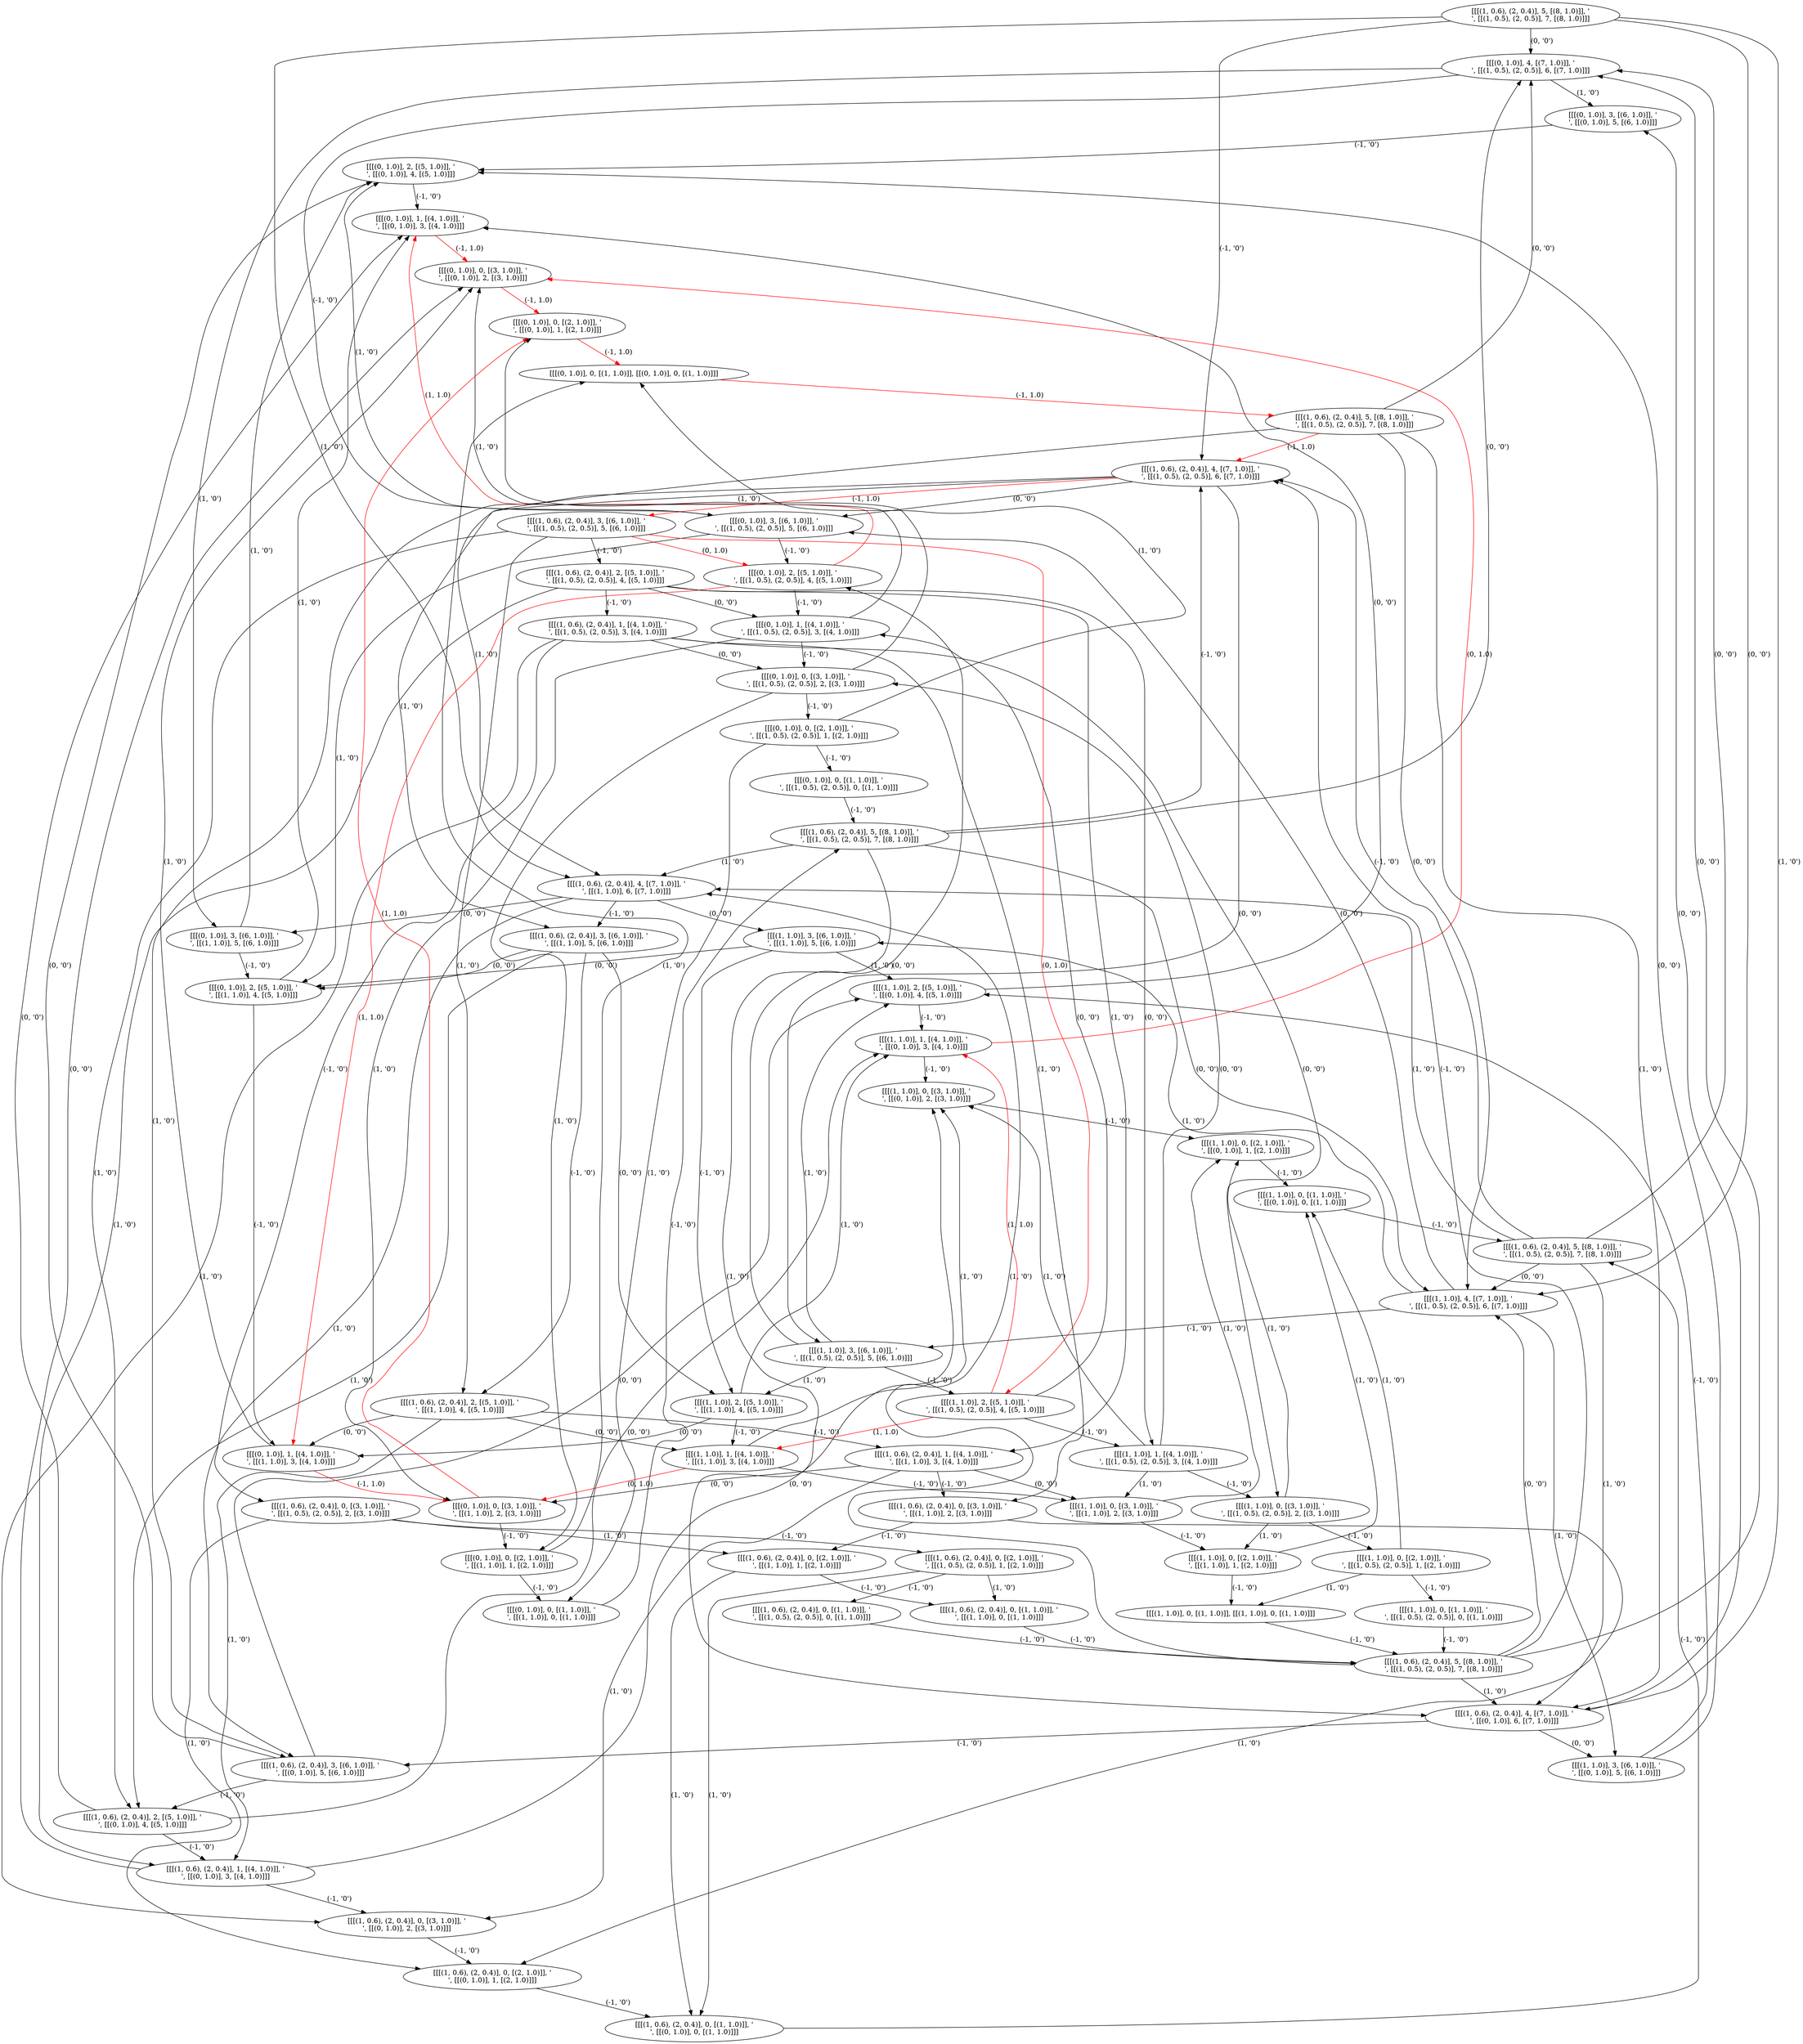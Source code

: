 strict digraph "" {
	node [label="\N"];
	1	[config="([[[(1, Fraction(3, 5)), (2, Fraction(2, 5))], 5, [(8, Fraction(1, 1))]], [[(1, Fraction(1, 2)), (2, Fraction(1, 2))], 7, [(8, Fraction(\
1, 1))]]], [0])",
		label="[[[(1, 0.6), (2, 0.4)], 5, [(8, 1.0)]], '\n', [[(1, 0.5), (2, 0.5)], 7, [(8, 1.0)]]]"];
	2	[config="([[[(0, Fraction(1, 1))], 4, [(7, Fraction(1, 1))]], [[(1, Fraction(1, 2)), (2, Fraction(1, 2))], 6, [(7, Fraction(1, 1))]]], [0, \
0])",
		label="[[[(0, 1.0)], 4, [(7, 1.0)]], '\n', [[(1, 0.5), (2, 0.5)], 6, [(7, 1.0)]]]"];
	1 -> 2	[label="(0, '0')"];
	3	[config="([[[(1, Fraction(1, 1))], 4, [(7, Fraction(1, 1))]], [[(1, Fraction(1, 2)), (2, Fraction(1, 2))], 6, [(7, Fraction(1, 1))]]], [0, \
0])",
		label="[[[(1, 1.0)], 4, [(7, 1.0)]], '\n', [[(1, 0.5), (2, 0.5)], 6, [(7, 1.0)]]]"];
	1 -> 3	[label="(0, '0')"];
	4	[config="([[[(1, Fraction(3, 5)), (2, Fraction(2, 5))], 4, [(7, Fraction(1, 1))]], [[(0, Fraction(1, 1))], 6, [(7, Fraction(1, 1))]]], [0, \
0])",
		label="[[[(1, 0.6), (2, 0.4)], 4, [(7, 1.0)]], '\n', [[(0, 1.0)], 6, [(7, 1.0)]]]"];
	1 -> 4	[label="(1, '0')"];
	5	[config="([[[(1, Fraction(3, 5)), (2, Fraction(2, 5))], 4, [(7, Fraction(1, 1))]], [[(1, Fraction(1, 1))], 6, [(7, Fraction(1, 1))]]], [0, \
0])",
		label="[[[(1, 0.6), (2, 0.4)], 4, [(7, 1.0)]], '\n', [[(1, 1.0)], 6, [(7, 1.0)]]]"];
	1 -> 5	[label="(1, '0')"];
	6	[config="([[[(1, Fraction(3, 5)), (2, Fraction(2, 5))], 4, [(7, Fraction(1, 1))]], [[(1, Fraction(1, 2)), (2, Fraction(1, 2))], 6, [(7, Fraction(\
1, 1))]]], [0, 0])",
		label="[[[(1, 0.6), (2, 0.4)], 4, [(7, 1.0)]], '\n', [[(1, 0.5), (2, 0.5)], 6, [(7, 1.0)]]]"];
	1 -> 6	[label="(-1, '0')"];
	7	[config="([[[(0, Fraction(1, 1))], 3, [(6, Fraction(1, 1))]], [[(0, Fraction(1, 1))], 5, [(6, Fraction(1, 1))]]], [0, 0])",
		label="[[[(0, 1.0)], 3, [(6, 1.0)]], '\n', [[(0, 1.0)], 5, [(6, 1.0)]]]"];
	2 -> 7	[label="(1, '0')"];
	8	[config="([[[(0, Fraction(1, 1))], 3, [(6, Fraction(1, 1))]], [[(1, Fraction(1, 1))], 5, [(6, Fraction(1, 1))]]], [0, 0])",
		label="[[[(0, 1.0)], 3, [(6, 1.0)]], '\n', [[(1, 1.0)], 5, [(6, 1.0)]]]"];
	2 -> 8	[label="(1, '0')"];
	9	[config="([[[(0, Fraction(1, 1))], 3, [(6, Fraction(1, 1))]], [[(1, Fraction(1, 2)), (2, Fraction(1, 2))], 5, [(6, Fraction(1, 1))]]], [0, \
0])",
		label="[[[(0, 1.0)], 3, [(6, 1.0)]], '\n', [[(1, 0.5), (2, 0.5)], 5, [(6, 1.0)]]]"];
	2 -> 9	[label="(-1, '0')"];
	3 -> 9	[label="(0, '0')"];
	10	[config="([[[(1, Fraction(1, 1))], 3, [(6, Fraction(1, 1))]], [[(0, Fraction(1, 1))], 5, [(6, Fraction(1, 1))]]], [0, 0])",
		label="[[[(1, 1.0)], 3, [(6, 1.0)]], '\n', [[(0, 1.0)], 5, [(6, 1.0)]]]"];
	3 -> 10	[label="(1, '0')"];
	11	[config="([[[(1, Fraction(1, 1))], 3, [(6, Fraction(1, 1))]], [[(1, Fraction(1, 1))], 5, [(6, Fraction(1, 1))]]], [0, 0])",
		label="[[[(1, 1.0)], 3, [(6, 1.0)]], '\n', [[(1, 1.0)], 5, [(6, 1.0)]]]"];
	3 -> 11	[label="(1, '0')"];
	12	[config="([[[(1, Fraction(1, 1))], 3, [(6, Fraction(1, 1))]], [[(1, Fraction(1, 2)), (2, Fraction(1, 2))], 5, [(6, Fraction(1, 1))]]], [0, \
0])",
		label="[[[(1, 1.0)], 3, [(6, 1.0)]], '\n', [[(1, 0.5), (2, 0.5)], 5, [(6, 1.0)]]]"];
	3 -> 12	[label="(-1, '0')"];
	4 -> 7	[label="(0, '0')"];
	4 -> 10	[label="(0, '0')"];
	13	[config="([[[(1, Fraction(3, 5)), (2, Fraction(2, 5))], 3, [(6, Fraction(1, 1))]], [[(0, Fraction(1, 1))], 5, [(6, Fraction(1, 1))]]], [0, \
0])",
		label="[[[(1, 0.6), (2, 0.4)], 3, [(6, 1.0)]], '\n', [[(0, 1.0)], 5, [(6, 1.0)]]]"];
	4 -> 13	[label="(-1, '0')"];
	5 -> 8	[label="(0, '0')"];
	5 -> 11	[label="(0, '0')"];
	5 -> 13	[label="(1, '0')"];
	14	[config="([[[(1, Fraction(3, 5)), (2, Fraction(2, 5))], 3, [(6, Fraction(1, 1))]], [[(1, Fraction(1, 1))], 5, [(6, Fraction(1, 1))]]], [0, \
0])",
		label="[[[(1, 0.6), (2, 0.4)], 3, [(6, 1.0)]], '\n', [[(1, 1.0)], 5, [(6, 1.0)]]]"];
	5 -> 14	[label="(-1, '0')"];
	6 -> 9	[label="(0, '0')"];
	6 -> 12	[label="(0, '0')"];
	6 -> 13	[label="(1, '0')"];
	6 -> 14	[label="(1, '0')"];
	15	[config="([[[(1, Fraction(3, 5)), (2, Fraction(2, 5))], 3, [(6, Fraction(1, 1))]], [[(1, Fraction(1, 2)), (2, Fraction(1, 2))], 5, [(6, Fraction(\
1, 1))]]], [0, 0])",
		label="[[[(1, 0.6), (2, 0.4)], 3, [(6, 1.0)]], '\n', [[(1, 0.5), (2, 0.5)], 5, [(6, 1.0)]]]"];
	6 -> 15	[color=red,
		label="(-1, 1.0)"];
	16	[config="([[[(0, Fraction(1, 1))], 2, [(5, Fraction(1, 1))]], [[(0, Fraction(1, 1))], 4, [(5, Fraction(1, 1))]]], [0, 0])",
		label="[[[(0, 1.0)], 2, [(5, 1.0)]], '\n', [[(0, 1.0)], 4, [(5, 1.0)]]]"];
	7 -> 16	[label="(-1, '0')"];
	8 -> 16	[label="(1, '0')"];
	17	[config="([[[(0, Fraction(1, 1))], 2, [(5, Fraction(1, 1))]], [[(1, Fraction(1, 1))], 4, [(5, Fraction(1, 1))]]], [0, 0])",
		label="[[[(0, 1.0)], 2, [(5, 1.0)]], '\n', [[(1, 1.0)], 4, [(5, 1.0)]]]"];
	8 -> 17	[label="(-1, '0')"];
	9 -> 16	[label="(1, '0')"];
	9 -> 17	[label="(1, '0')"];
	18	[config="([[[(0, Fraction(1, 1))], 2, [(5, Fraction(1, 1))]], [[(1, Fraction(1, 2)), (2, Fraction(1, 2))], 4, [(5, Fraction(1, 1))]]], [0, \
0])",
		label="[[[(0, 1.0)], 2, [(5, 1.0)]], '\n', [[(1, 0.5), (2, 0.5)], 4, [(5, 1.0)]]]"];
	9 -> 18	[label="(-1, '0')"];
	10 -> 16	[label="(0, '0')"];
	19	[config="([[[(1, Fraction(1, 1))], 2, [(5, Fraction(1, 1))]], [[(0, Fraction(1, 1))], 4, [(5, Fraction(1, 1))]]], [0, 0])",
		label="[[[(1, 1.0)], 2, [(5, 1.0)]], '\n', [[(0, 1.0)], 4, [(5, 1.0)]]]"];
	10 -> 19	[label="(-1, '0')"];
	11 -> 17	[label="(0, '0')"];
	11 -> 19	[label="(1, '0')"];
	20	[config="([[[(1, Fraction(1, 1))], 2, [(5, Fraction(1, 1))]], [[(1, Fraction(1, 1))], 4, [(5, Fraction(1, 1))]]], [0, 0])",
		label="[[[(1, 1.0)], 2, [(5, 1.0)]], '\n', [[(1, 1.0)], 4, [(5, 1.0)]]]"];
	11 -> 20	[label="(-1, '0')"];
	12 -> 18	[label="(0, '0')"];
	12 -> 19	[label="(1, '0')"];
	12 -> 20	[label="(1, '0')"];
	21	[config="([[[(1, Fraction(1, 1))], 2, [(5, Fraction(1, 1))]], [[(1, Fraction(1, 2)), (2, Fraction(1, 2))], 4, [(5, Fraction(1, 1))]]], [0, \
0])",
		label="[[[(1, 1.0)], 2, [(5, 1.0)]], '\n', [[(1, 0.5), (2, 0.5)], 4, [(5, 1.0)]]]"];
	12 -> 21	[label="(-1, '0')"];
	13 -> 16	[label="(0, '0')"];
	13 -> 19	[label="(0, '0')"];
	22	[config="([[[(1, Fraction(3, 5)), (2, Fraction(2, 5))], 2, [(5, Fraction(1, 1))]], [[(0, Fraction(1, 1))], 4, [(5, Fraction(1, 1))]]], [0, \
0])",
		label="[[[(1, 0.6), (2, 0.4)], 2, [(5, 1.0)]], '\n', [[(0, 1.0)], 4, [(5, 1.0)]]]"];
	13 -> 22	[label="(-1, '0')"];
	14 -> 17	[label="(0, '0')"];
	14 -> 20	[label="(0, '0')"];
	14 -> 22	[label="(1, '0')"];
	23	[config="([[[(1, Fraction(3, 5)), (2, Fraction(2, 5))], 2, [(5, Fraction(1, 1))]], [[(1, Fraction(1, 1))], 4, [(5, Fraction(1, 1))]]], [0, \
0])",
		label="[[[(1, 0.6), (2, 0.4)], 2, [(5, 1.0)]], '\n', [[(1, 1.0)], 4, [(5, 1.0)]]]"];
	14 -> 23	[label="(-1, '0')"];
	15 -> 18	[color=red,
		label="(0, 1.0)"];
	15 -> 21	[color=red,
		label="(0, 1.0)"];
	15 -> 22	[label="(1, '0')"];
	15 -> 23	[label="(1, '0')"];
	24	[config="([[[(1, Fraction(3, 5)), (2, Fraction(2, 5))], 2, [(5, Fraction(1, 1))]], [[(1, Fraction(1, 2)), (2, Fraction(1, 2))], 4, [(5, Fraction(\
1, 1))]]], [0, 0])",
		label="[[[(1, 0.6), (2, 0.4)], 2, [(5, 1.0)]], '\n', [[(1, 0.5), (2, 0.5)], 4, [(5, 1.0)]]]"];
	15 -> 24	[label="(-1, '0')"];
	25	[config="([[[(0, Fraction(1, 1))], 1, [(4, Fraction(1, 1))]], [[(0, Fraction(1, 1))], 3, [(4, Fraction(1, 1))]]], [0, 0])",
		label="[[[(0, 1.0)], 1, [(4, 1.0)]], '\n', [[(0, 1.0)], 3, [(4, 1.0)]]]"];
	16 -> 25	[label="(-1, '0')"];
	17 -> 25	[label="(1, '0')"];
	26	[config="([[[(0, Fraction(1, 1))], 1, [(4, Fraction(1, 1))]], [[(1, Fraction(1, 1))], 3, [(4, Fraction(1, 1))]]], [0, 0])",
		label="[[[(0, 1.0)], 1, [(4, 1.0)]], '\n', [[(1, 1.0)], 3, [(4, 1.0)]]]"];
	17 -> 26	[label="(-1, '0')"];
	18 -> 25	[color=red,
		label="(1, 1.0)"];
	18 -> 26	[color=red,
		label="(1, 1.0)"];
	27	[config="([[[(0, Fraction(1, 1))], 1, [(4, Fraction(1, 1))]], [[(1, Fraction(1, 2)), (2, Fraction(1, 2))], 3, [(4, Fraction(1, 1))]]], [0, \
0])",
		label="[[[(0, 1.0)], 1, [(4, 1.0)]], '\n', [[(1, 0.5), (2, 0.5)], 3, [(4, 1.0)]]]"];
	18 -> 27	[label="(-1, '0')"];
	19 -> 25	[label="(0, '0')"];
	28	[config="([[[(1, Fraction(1, 1))], 1, [(4, Fraction(1, 1))]], [[(0, Fraction(1, 1))], 3, [(4, Fraction(1, 1))]]], [0, 0])",
		label="[[[(1, 1.0)], 1, [(4, 1.0)]], '\n', [[(0, 1.0)], 3, [(4, 1.0)]]]"];
	19 -> 28	[label="(-1, '0')"];
	20 -> 26	[label="(0, '0')"];
	20 -> 28	[label="(1, '0')"];
	29	[config="([[[(1, Fraction(1, 1))], 1, [(4, Fraction(1, 1))]], [[(1, Fraction(1, 1))], 3, [(4, Fraction(1, 1))]]], [0, 0])",
		label="[[[(1, 1.0)], 1, [(4, 1.0)]], '\n', [[(1, 1.0)], 3, [(4, 1.0)]]]"];
	20 -> 29	[label="(-1, '0')"];
	21 -> 27	[label="(0, '0')"];
	21 -> 28	[color=red,
		label="(1, 1.0)"];
	21 -> 29	[color=red,
		label="(1, 1.0)"];
	30	[config="([[[(1, Fraction(1, 1))], 1, [(4, Fraction(1, 1))]], [[(1, Fraction(1, 2)), (2, Fraction(1, 2))], 3, [(4, Fraction(1, 1))]]], [0, \
0])",
		label="[[[(1, 1.0)], 1, [(4, 1.0)]], '\n', [[(1, 0.5), (2, 0.5)], 3, [(4, 1.0)]]]"];
	21 -> 30	[label="(-1, '0')"];
	22 -> 25	[label="(0, '0')"];
	22 -> 28	[label="(0, '0')"];
	31	[config="([[[(1, Fraction(3, 5)), (2, Fraction(2, 5))], 1, [(4, Fraction(1, 1))]], [[(0, Fraction(1, 1))], 3, [(4, Fraction(1, 1))]]], [0, \
0])",
		label="[[[(1, 0.6), (2, 0.4)], 1, [(4, 1.0)]], '\n', [[(0, 1.0)], 3, [(4, 1.0)]]]"];
	22 -> 31	[label="(-1, '0')"];
	23 -> 26	[label="(0, '0')"];
	23 -> 29	[label="(0, '0')"];
	23 -> 31	[label="(1, '0')"];
	32	[config="([[[(1, Fraction(3, 5)), (2, Fraction(2, 5))], 1, [(4, Fraction(1, 1))]], [[(1, Fraction(1, 1))], 3, [(4, Fraction(1, 1))]]], [0, \
0])",
		label="[[[(1, 0.6), (2, 0.4)], 1, [(4, 1.0)]], '\n', [[(1, 1.0)], 3, [(4, 1.0)]]]"];
	23 -> 32	[label="(-1, '0')"];
	24 -> 27	[label="(0, '0')"];
	24 -> 30	[label="(0, '0')"];
	24 -> 31	[label="(1, '0')"];
	24 -> 32	[label="(1, '0')"];
	33	[config="([[[(1, Fraction(3, 5)), (2, Fraction(2, 5))], 1, [(4, Fraction(1, 1))]], [[(1, Fraction(1, 2)), (2, Fraction(1, 2))], 3, [(4, Fraction(\
1, 1))]]], [0, 0])",
		label="[[[(1, 0.6), (2, 0.4)], 1, [(4, 1.0)]], '\n', [[(1, 0.5), (2, 0.5)], 3, [(4, 1.0)]]]"];
	24 -> 33	[label="(-1, '0')"];
	34	[config="([[[(0, Fraction(1, 1))], 0, [(3, Fraction(1, 1))]], [[(0, Fraction(1, 1))], 2, [(3, Fraction(1, 1))]]], [0, 0])",
		label="[[[(0, 1.0)], 0, [(3, 1.0)]], '\n', [[(0, 1.0)], 2, [(3, 1.0)]]]"];
	25 -> 34	[color=red,
		label="(-1, 1.0)"];
	26 -> 34	[label="(1, '0')"];
	35	[config="([[[(0, Fraction(1, 1))], 0, [(3, Fraction(1, 1))]], [[(1, Fraction(1, 1))], 2, [(3, Fraction(1, 1))]]], [0, 0])",
		label="[[[(0, 1.0)], 0, [(3, 1.0)]], '\n', [[(1, 1.0)], 2, [(3, 1.0)]]]"];
	26 -> 35	[color=red,
		label="(-1, 1.0)"];
	27 -> 34	[label="(1, '0')"];
	27 -> 35	[label="(1, '0')"];
	36	[config="([[[(0, Fraction(1, 1))], 0, [(3, Fraction(1, 1))]], [[(1, Fraction(1, 2)), (2, Fraction(1, 2))], 2, [(3, Fraction(1, 1))]]], [0, \
0])",
		label="[[[(0, 1.0)], 0, [(3, 1.0)]], '\n', [[(1, 0.5), (2, 0.5)], 2, [(3, 1.0)]]]"];
	27 -> 36	[label="(-1, '0')"];
	28 -> 34	[color=red,
		label="(0, 1.0)"];
	37	[config="([[[(1, Fraction(1, 1))], 0, [(3, Fraction(1, 1))]], [[(0, Fraction(1, 1))], 2, [(3, Fraction(1, 1))]]], [0, 0])",
		label="[[[(1, 1.0)], 0, [(3, 1.0)]], '\n', [[(0, 1.0)], 2, [(3, 1.0)]]]"];
	28 -> 37	[label="(-1, '0')"];
	29 -> 35	[color=red,
		label="(0, 1.0)"];
	29 -> 37	[label="(1, '0')"];
	38	[config="([[[(1, Fraction(1, 1))], 0, [(3, Fraction(1, 1))]], [[(1, Fraction(1, 1))], 2, [(3, Fraction(1, 1))]]], [0, 0])",
		label="[[[(1, 1.0)], 0, [(3, 1.0)]], '\n', [[(1, 1.0)], 2, [(3, 1.0)]]]"];
	29 -> 38	[label="(-1, '0')"];
	30 -> 36	[label="(0, '0')"];
	30 -> 37	[label="(1, '0')"];
	30 -> 38	[label="(1, '0')"];
	39	[config="([[[(1, Fraction(1, 1))], 0, [(3, Fraction(1, 1))]], [[(1, Fraction(1, 2)), (2, Fraction(1, 2))], 2, [(3, Fraction(1, 1))]]], [0, \
0])",
		label="[[[(1, 1.0)], 0, [(3, 1.0)]], '\n', [[(1, 0.5), (2, 0.5)], 2, [(3, 1.0)]]]"];
	30 -> 39	[label="(-1, '0')"];
	31 -> 34	[label="(0, '0')"];
	31 -> 37	[label="(0, '0')"];
	40	[config="([[[(1, Fraction(3, 5)), (2, Fraction(2, 5))], 0, [(3, Fraction(1, 1))]], [[(0, Fraction(1, 1))], 2, [(3, Fraction(1, 1))]]], [0, \
0])",
		label="[[[(1, 0.6), (2, 0.4)], 0, [(3, 1.0)]], '\n', [[(0, 1.0)], 2, [(3, 1.0)]]]"];
	31 -> 40	[label="(-1, '0')"];
	32 -> 35	[label="(0, '0')"];
	32 -> 38	[label="(0, '0')"];
	32 -> 40	[label="(1, '0')"];
	41	[config="([[[(1, Fraction(3, 5)), (2, Fraction(2, 5))], 0, [(3, Fraction(1, 1))]], [[(1, Fraction(1, 1))], 2, [(3, Fraction(1, 1))]]], [0, \
0])",
		label="[[[(1, 0.6), (2, 0.4)], 0, [(3, 1.0)]], '\n', [[(1, 1.0)], 2, [(3, 1.0)]]]"];
	32 -> 41	[label="(-1, '0')"];
	33 -> 36	[label="(0, '0')"];
	33 -> 39	[label="(0, '0')"];
	33 -> 40	[label="(1, '0')"];
	33 -> 41	[label="(1, '0')"];
	42	[config="([[[(1, Fraction(3, 5)), (2, Fraction(2, 5))], 0, [(3, Fraction(1, 1))]], [[(1, Fraction(1, 2)), (2, Fraction(1, 2))], 2, [(3, Fraction(\
1, 1))]]], [0, 0])",
		label="[[[(1, 0.6), (2, 0.4)], 0, [(3, 1.0)]], '\n', [[(1, 0.5), (2, 0.5)], 2, [(3, 1.0)]]]"];
	33 -> 42	[label="(-1, '0')"];
	43	[config="([[[(0, Fraction(1, 1))], 0, [(2, Fraction(1, 1))]], [[(0, Fraction(1, 1))], 1, [(2, Fraction(1, 1))]]], [0, 0])",
		label="[[[(0, 1.0)], 0, [(2, 1.0)]], '\n', [[(0, 1.0)], 1, [(2, 1.0)]]]"];
	34 -> 43	[color=red,
		label="(-1, 1.0)"];
	35 -> 43	[color=red,
		label="(1, 1.0)"];
	44	[config="([[[(0, Fraction(1, 1))], 0, [(2, Fraction(1, 1))]], [[(1, Fraction(1, 1))], 1, [(2, Fraction(1, 1))]]], [0, 0])",
		label="[[[(0, 1.0)], 0, [(2, 1.0)]], '\n', [[(1, 1.0)], 1, [(2, 1.0)]]]"];
	35 -> 44	[label="(-1, '0')"];
	36 -> 43	[label="(1, '0')"];
	36 -> 44	[label="(1, '0')"];
	45	[config="([[[(0, Fraction(1, 1))], 0, [(2, Fraction(1, 1))]], [[(1, Fraction(1, 2)), (2, Fraction(1, 2))], 1, [(2, Fraction(1, 1))]]], [0, \
0])",
		label="[[[(0, 1.0)], 0, [(2, 1.0)]], '\n', [[(1, 0.5), (2, 0.5)], 1, [(2, 1.0)]]]"];
	36 -> 45	[label="(-1, '0')"];
	46	[config="([[[(1, Fraction(1, 1))], 0, [(2, Fraction(1, 1))]], [[(0, Fraction(1, 1))], 1, [(2, Fraction(1, 1))]]], [0, 0])",
		label="[[[(1, 1.0)], 0, [(2, 1.0)]], '\n', [[(0, 1.0)], 1, [(2, 1.0)]]]"];
	37 -> 46	[label="(-1, '0')"];
	38 -> 46	[label="(1, '0')"];
	47	[config="([[[(1, Fraction(1, 1))], 0, [(2, Fraction(1, 1))]], [[(1, Fraction(1, 1))], 1, [(2, Fraction(1, 1))]]], [0, 0])",
		label="[[[(1, 1.0)], 0, [(2, 1.0)]], '\n', [[(1, 1.0)], 1, [(2, 1.0)]]]"];
	38 -> 47	[label="(-1, '0')"];
	39 -> 46	[label="(1, '0')"];
	39 -> 47	[label="(1, '0')"];
	48	[config="([[[(1, Fraction(1, 1))], 0, [(2, Fraction(1, 1))]], [[(1, Fraction(1, 2)), (2, Fraction(1, 2))], 1, [(2, Fraction(1, 1))]]], [0, \
0])",
		label="[[[(1, 1.0)], 0, [(2, 1.0)]], '\n', [[(1, 0.5), (2, 0.5)], 1, [(2, 1.0)]]]"];
	39 -> 48	[label="(-1, '0')"];
	49	[config="([[[(1, Fraction(3, 5)), (2, Fraction(2, 5))], 0, [(2, Fraction(1, 1))]], [[(0, Fraction(1, 1))], 1, [(2, Fraction(1, 1))]]], [0, \
0])",
		label="[[[(1, 0.6), (2, 0.4)], 0, [(2, 1.0)]], '\n', [[(0, 1.0)], 1, [(2, 1.0)]]]"];
	40 -> 49	[label="(-1, '0')"];
	41 -> 49	[label="(1, '0')"];
	50	[config="([[[(1, Fraction(3, 5)), (2, Fraction(2, 5))], 0, [(2, Fraction(1, 1))]], [[(1, Fraction(1, 1))], 1, [(2, Fraction(1, 1))]]], [0, \
0])",
		label="[[[(1, 0.6), (2, 0.4)], 0, [(2, 1.0)]], '\n', [[(1, 1.0)], 1, [(2, 1.0)]]]"];
	41 -> 50	[label="(-1, '0')"];
	42 -> 49	[label="(1, '0')"];
	42 -> 50	[label="(1, '0')"];
	51	[config="([[[(1, Fraction(3, 5)), (2, Fraction(2, 5))], 0, [(2, Fraction(1, 1))]], [[(1, Fraction(1, 2)), (2, Fraction(1, 2))], 1, [(2, Fraction(\
1, 1))]]], [0, 0])",
		label="[[[(1, 0.6), (2, 0.4)], 0, [(2, 1.0)]], '\n', [[(1, 0.5), (2, 0.5)], 1, [(2, 1.0)]]]"];
	42 -> 51	[label="(-1, '0')"];
	52	[config="([[[(0, Fraction(1, 1))], 0, [(1, Fraction(1, 1))]], [[(0, Fraction(1, 1))], 0, [(1, Fraction(1, 1))]]], [0, 0])",
		label="[[[(0, 1.0)], 0, [(1, 1.0)]], [[(0, 1.0)], 0, [(1, 1.0)]]]"];
	43 -> 52	[color=red,
		label="(-1, 1.0)"];
	44 -> 52	[label="(1, '0')"];
	53	[config="([[[(0, Fraction(1, 1))], 0, [(1, Fraction(1, 1))]], [[(1, Fraction(1, 1))], 0, [(1, Fraction(1, 1))]]], [0, 0])",
		label="[[[(0, 1.0)], 0, [(1, 1.0)]], '\n', [[(1, 1.0)], 0, [(1, 1.0)]]]"];
	44 -> 53	[label="(-1, '0')"];
	45 -> 52	[label="(1, '0')"];
	45 -> 53	[label="(1, '0')"];
	54	[config="([[[(0, Fraction(1, 1))], 0, [(1, Fraction(1, 1))]], [[(1, Fraction(1, 2)), (2, Fraction(1, 2))], 0, [(1, Fraction(1, 1))]]], [0, \
0])",
		label="[[[(0, 1.0)], 0, [(1, 1.0)]], '\n', [[(1, 0.5), (2, 0.5)], 0, [(1, 1.0)]]]"];
	45 -> 54	[label="(-1, '0')"];
	55	[config="([[[(1, Fraction(1, 1))], 0, [(1, Fraction(1, 1))]], [[(0, Fraction(1, 1))], 0, [(1, Fraction(1, 1))]]], [0, 0])",
		label="[[[(1, 1.0)], 0, [(1, 1.0)]], '\n', [[(0, 1.0)], 0, [(1, 1.0)]]]"];
	46 -> 55	[label="(-1, '0')"];
	47 -> 55	[label="(1, '0')"];
	56	[config="([[[(1, Fraction(1, 1))], 0, [(1, Fraction(1, 1))]], [[(1, Fraction(1, 1))], 0, [(1, Fraction(1, 1))]]], [0, 0])",
		label="[[[(1, 1.0)], 0, [(1, 1.0)]], [[(1, 1.0)], 0, [(1, 1.0)]]]"];
	47 -> 56	[label="(-1, '0')"];
	48 -> 55	[label="(1, '0')"];
	48 -> 56	[label="(1, '0')"];
	57	[config="([[[(1, Fraction(1, 1))], 0, [(1, Fraction(1, 1))]], [[(1, Fraction(1, 2)), (2, Fraction(1, 2))], 0, [(1, Fraction(1, 1))]]], [0, \
0])",
		label="[[[(1, 1.0)], 0, [(1, 1.0)]], '\n', [[(1, 0.5), (2, 0.5)], 0, [(1, 1.0)]]]"];
	48 -> 57	[label="(-1, '0')"];
	58	[config="([[[(1, Fraction(3, 5)), (2, Fraction(2, 5))], 0, [(1, Fraction(1, 1))]], [[(0, Fraction(1, 1))], 0, [(1, Fraction(1, 1))]]], [0, \
0])",
		label="[[[(1, 0.6), (2, 0.4)], 0, [(1, 1.0)]], '\n', [[(0, 1.0)], 0, [(1, 1.0)]]]"];
	49 -> 58	[label="(-1, '0')"];
	50 -> 58	[label="(1, '0')"];
	59	[config="([[[(1, Fraction(3, 5)), (2, Fraction(2, 5))], 0, [(1, Fraction(1, 1))]], [[(1, Fraction(1, 1))], 0, [(1, Fraction(1, 1))]]], [0, \
0])",
		label="[[[(1, 0.6), (2, 0.4)], 0, [(1, 1.0)]], '\n', [[(1, 1.0)], 0, [(1, 1.0)]]]"];
	50 -> 59	[label="(-1, '0')"];
	51 -> 58	[label="(1, '0')"];
	51 -> 59	[label="(1, '0')"];
	60	[config="([[[(1, Fraction(3, 5)), (2, Fraction(2, 5))], 0, [(1, Fraction(1, 1))]], [[(1, Fraction(1, 2)), (2, Fraction(1, 2))], 0, [(1, Fraction(\
1, 1))]]], [0, 0])",
		label="[[[(1, 0.6), (2, 0.4)], 0, [(1, 1.0)]], '\n', [[(1, 0.5), (2, 0.5)], 0, [(1, 1.0)]]]"];
	51 -> 60	[label="(-1, '0')"];
	61	[config="([[[(1, Fraction(3, 5)), (2, Fraction(2, 5))], 5, [(8, Fraction(1, 1))]], [[(1, Fraction(1, 2)), (2, Fraction(1, 2))], 7, [(8, Fraction(\
1, 1))]]], [0, 0])",
		label="[[[(1, 0.6), (2, 0.4)], 5, [(8, 1.0)]], '\n', [[(1, 0.5), (2, 0.5)], 7, [(8, 1.0)]]]"];
	52 -> 61	[color=red,
		label="(-1, 1.0)"];
	62	[config="([[[(1, Fraction(3, 5)), (2, Fraction(2, 5))], 5, [(8, Fraction(1, 1))]], [[(1, Fraction(1, 2)), (2, Fraction(1, 2))], 7, [(8, Fraction(\
1, 1))]]], [0, 1])",
		label="[[[(1, 0.6), (2, 0.4)], 5, [(8, 1.0)]], '\n', [[(1, 0.5), (2, 0.5)], 7, [(8, 1.0)]]]"];
	53 -> 62	[label="(-1, '0')"];
	54 -> 62	[label="(-1, '0')"];
	63	[config="([[[(1, Fraction(3, 5)), (2, Fraction(2, 5))], 5, [(8, Fraction(1, 1))]], [[(1, Fraction(1, 2)), (2, Fraction(1, 2))], 7, [(8, Fraction(\
1, 1))]]], [1, 0])",
		label="[[[(1, 0.6), (2, 0.4)], 5, [(8, 1.0)]], '\n', [[(1, 0.5), (2, 0.5)], 7, [(8, 1.0)]]]"];
	55 -> 63	[label="(-1, '0')"];
	64	[config="([[[(1, Fraction(3, 5)), (2, Fraction(2, 5))], 5, [(8, Fraction(1, 1))]], [[(1, Fraction(1, 2)), (2, Fraction(1, 2))], 7, [(8, Fraction(\
1, 1))]]], [1, 1])",
		label="[[[(1, 0.6), (2, 0.4)], 5, [(8, 1.0)]], '\n', [[(1, 0.5), (2, 0.5)], 7, [(8, 1.0)]]]"];
	56 -> 64	[label="(-1, '0')"];
	57 -> 64	[label="(-1, '0')"];
	58 -> 63	[label="(-1, '0')"];
	59 -> 64	[label="(-1, '0')"];
	60 -> 64	[label="(-1, '0')"];
	61 -> 2	[label="(0, '0')"];
	61 -> 3	[label="(0, '0')"];
	61 -> 4	[label="(1, '0')"];
	61 -> 5	[label="(1, '0')"];
	61 -> 6	[color=red,
		label="(-1, 1.0)"];
	62 -> 2	[label="(0, '0')"];
	62 -> 3	[label="(0, '0')"];
	62 -> 4	[label="(1, '0')"];
	62 -> 5	[label="(1, '0')"];
	62 -> 6	[label="(-1, '0')"];
	63 -> 2	[label="(0, '0')"];
	63 -> 3	[label="(0, '0')"];
	63 -> 4	[label="(1, '0')"];
	63 -> 5	[label="(1, '0')"];
	63 -> 6	[label="(-1, '0')"];
	64 -> 2	[label="(0, '0')"];
	64 -> 3	[label="(0, '0')"];
	64 -> 4	[label="(1, '0')"];
	64 -> 5	[label="(1, '0')"];
	64 -> 6	[label="(-1, '0')"];
}
